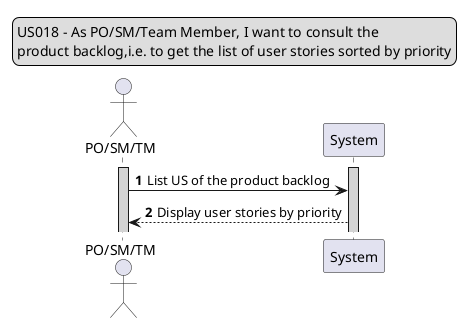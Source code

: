 @startuml
'https://plantuml.com/sequence-diagram

legend top
US018 - As PO/SM/Team Member, I want to consult the
product backlog,i.e. to get the list of user stories sorted by priority
end legend

actor "PO/SM/TM" as A
participant System as B

autonumber
activate A #lightgrey
activate B #lightgrey
A -> B: List US of the product backlog
A <-- B: Display user stories by priority
@enduml